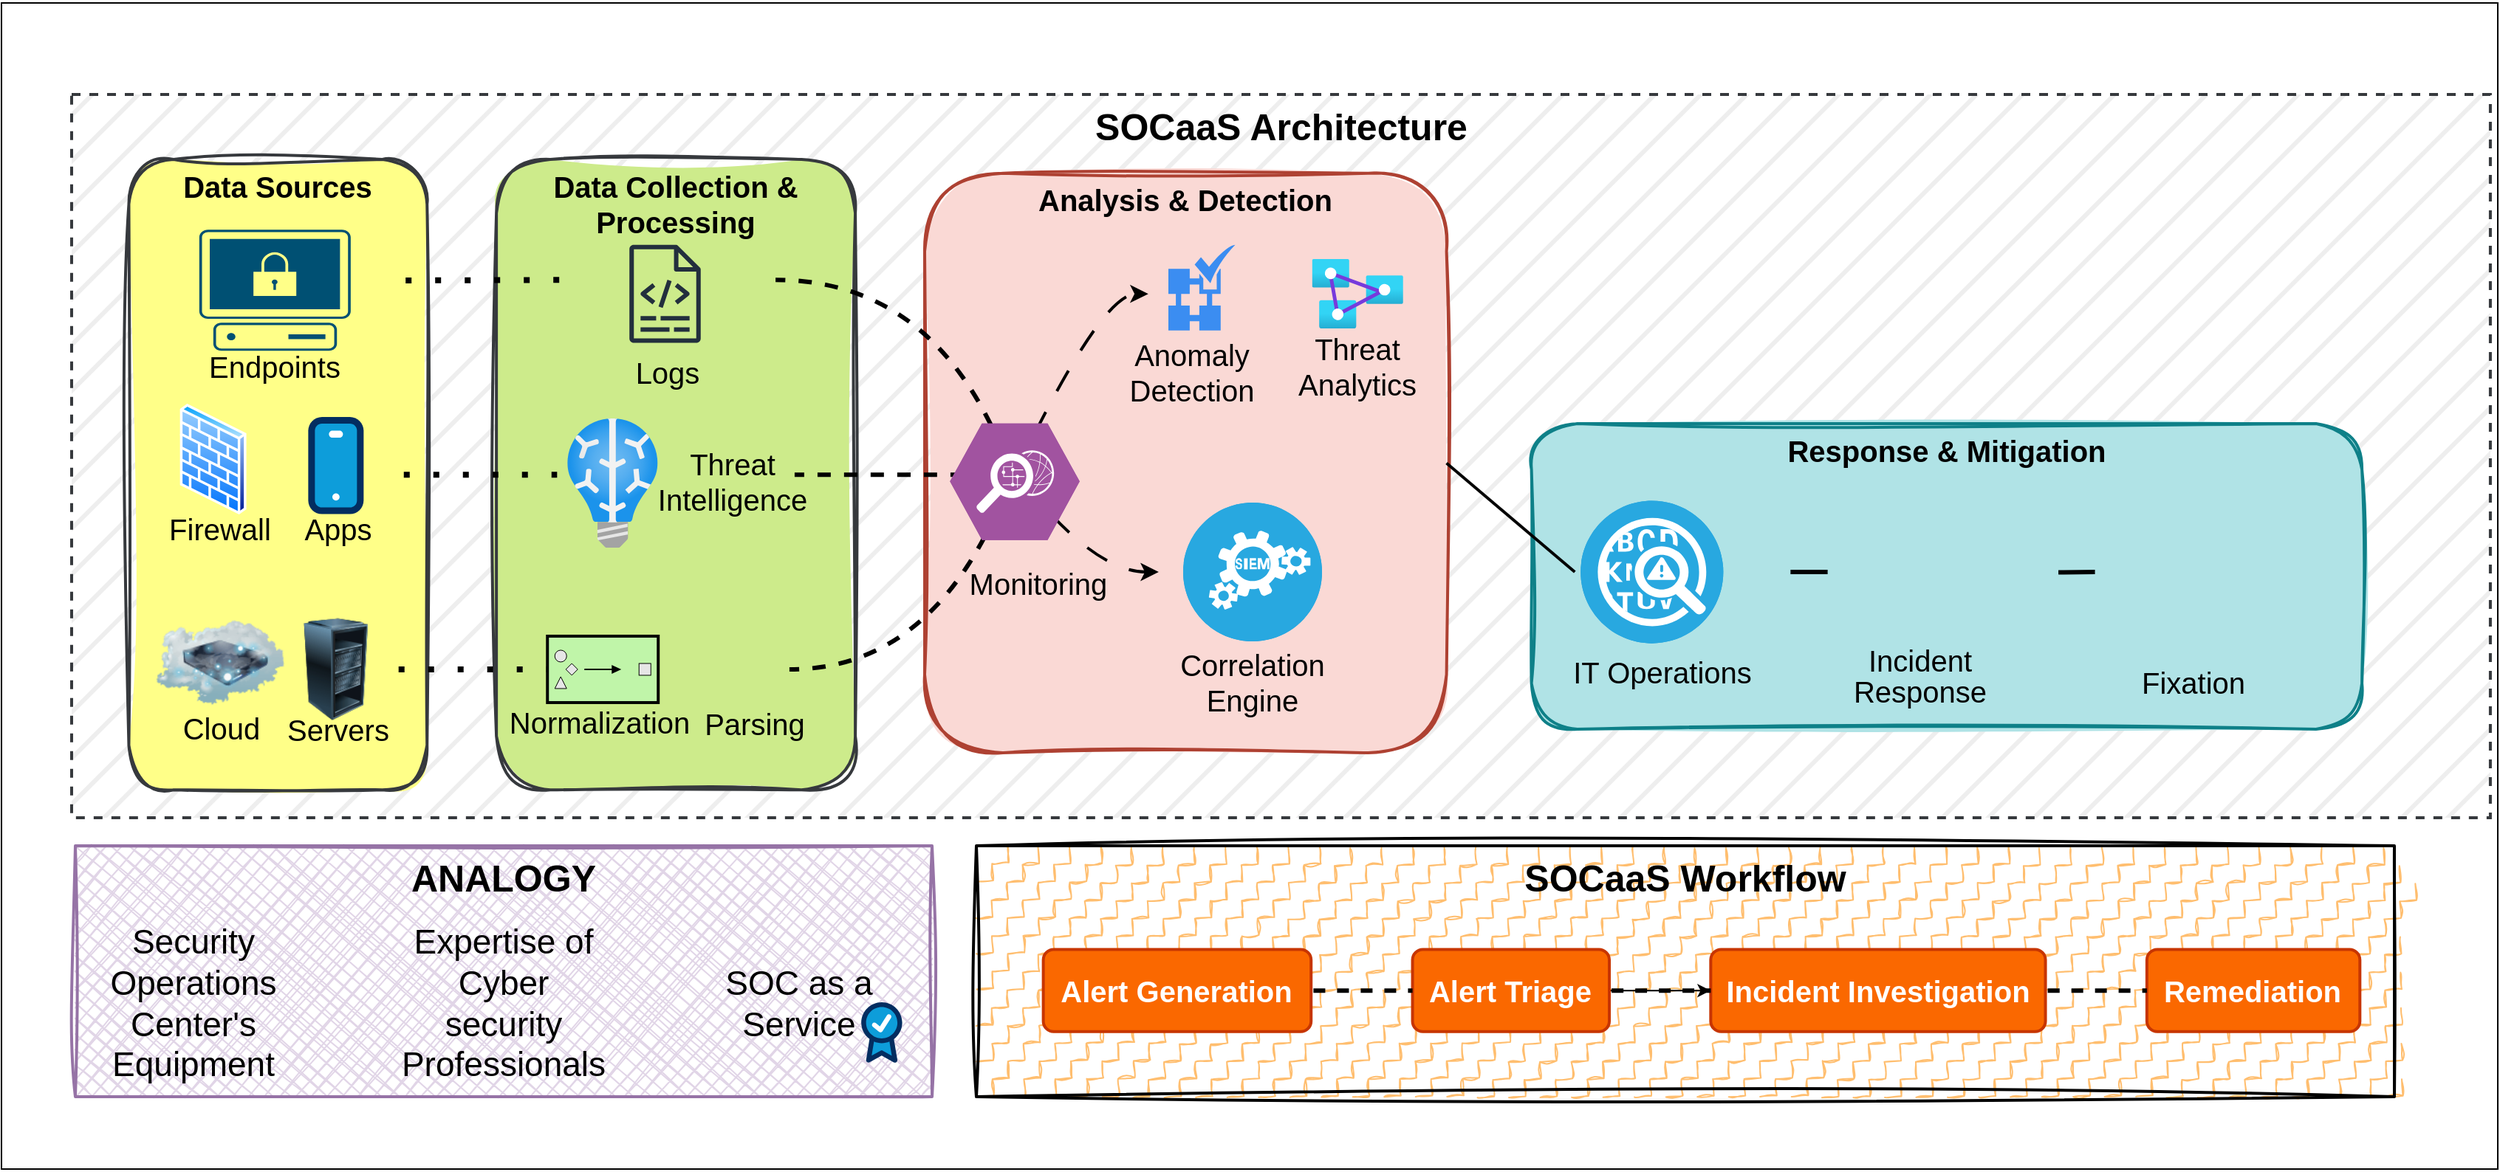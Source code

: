 <mxfile version="24.3.1" type="github">
  <diagram name="Page-1" id="cbZRXVq0jJMvsxt9PghF">
    <mxGraphModel dx="1740" dy="1759" grid="1" gridSize="10" guides="1" tooltips="1" connect="1" arrows="1" fold="1" page="1" pageScale="1" pageWidth="850" pageHeight="1100" math="0" shadow="0">
      <root>
        <mxCell id="0" />
        <mxCell id="1" parent="0" />
        <mxCell id="-EzBxJtzp6bJIT8DUPtm-1" value="" style="rounded=0;whiteSpace=wrap;html=1;fontSize=20;" vertex="1" parent="1">
          <mxGeometry width="1690" height="790" as="geometry" />
        </mxCell>
        <mxCell id="XcT4s9lWVpxsg88r7cg1-38" value="SOCaaS Architecture" style="whiteSpace=wrap;strokeWidth=2;verticalAlign=top;fontSize=25;dashed=1;fontStyle=1;fillStyle=hatch;fillColor=#eeeeee;strokeColor=#36393d;" parent="1" vertex="1">
          <mxGeometry x="47.5" y="62" width="1637.46" height="490" as="geometry" />
        </mxCell>
        <mxCell id="XcT4s9lWVpxsg88r7cg1-39" value="Logs" style="rounded=1;absoluteArcSize=1;arcSize=14;whiteSpace=wrap;strokeWidth=2;fontSize=20;" parent="XcT4s9lWVpxsg88r7cg1-38" vertex="1">
          <mxGeometry x="110.334" y="98.942" width="58.688" height="53.397" as="geometry" />
        </mxCell>
        <mxCell id="XcT4s9lWVpxsg88r7cg1-40" value="Data Sources" style="whiteSpace=wrap;strokeWidth=2;verticalAlign=top;fontSize=20;rounded=1;sketch=1;curveFitting=1;jiggle=2;shadow=0;glass=0;fontStyle=1;fillColor=#ffff88;strokeColor=#36393d;fillStyle=solid;" parent="XcT4s9lWVpxsg88r7cg1-38" vertex="1">
          <mxGeometry x="38.734" y="43.974" width="201.888" height="427.179" as="geometry" />
        </mxCell>
        <mxCell id="XcT4s9lWVpxsg88r7cg1-41" value="Log Collectors" style="rounded=1;absoluteArcSize=1;arcSize=14;whiteSpace=wrap;strokeWidth=2;fontSize=20;" parent="XcT4s9lWVpxsg88r7cg1-38" vertex="1">
          <mxGeometry x="339.219" y="98.942" width="137.331" height="53.397" as="geometry" />
        </mxCell>
        <mxCell id="XcT4s9lWVpxsg88r7cg1-43" value="Network Sensors" style="rounded=1;absoluteArcSize=1;arcSize=14;whiteSpace=wrap;strokeWidth=2;fontSize=20;" parent="XcT4s9lWVpxsg88r7cg1-38" vertex="1">
          <mxGeometry x="328.655" y="230.865" width="160.806" height="53.397" as="geometry" />
        </mxCell>
        <mxCell id="XcT4s9lWVpxsg88r7cg1-45" value="Endpoint Agents" style="rounded=1;absoluteArcSize=1;arcSize=14;whiteSpace=wrap;strokeWidth=2;fontSize=20;" parent="XcT4s9lWVpxsg88r7cg1-38" vertex="1">
          <mxGeometry x="331.002" y="362.788" width="154.937" height="53.397" as="geometry" />
        </mxCell>
        <mxCell id="XcT4s9lWVpxsg88r7cg1-46" value="SIEM" style="rounded=1;absoluteArcSize=1;arcSize=14;whiteSpace=wrap;strokeWidth=2;fontSize=20;" parent="XcT4s9lWVpxsg88r7cg1-38" vertex="1">
          <mxGeometry x="606.837" y="230.865" width="63.383" height="53.397" as="geometry" />
        </mxCell>
        <mxCell id="XcT4s9lWVpxsg88r7cg1-47" value="Threat Intelligence" style="rounded=1;absoluteArcSize=1;arcSize=14;whiteSpace=wrap;strokeWidth=2;fontSize=20;" parent="XcT4s9lWVpxsg88r7cg1-38" vertex="1">
          <mxGeometry x="728.909" y="108.365" width="172.544" height="53.397" as="geometry" />
        </mxCell>
        <mxCell id="XcT4s9lWVpxsg88r7cg1-48" value="Analytics Engine" style="rounded=1;absoluteArcSize=1;arcSize=14;whiteSpace=wrap;strokeWidth=2;fontSize=20;" parent="XcT4s9lWVpxsg88r7cg1-38" vertex="1">
          <mxGeometry x="735.952" y="296.827" width="156.111" height="53.397" as="geometry" />
        </mxCell>
        <mxCell id="XcT4s9lWVpxsg88r7cg1-49" value="Playbooks" style="rounded=1;absoluteArcSize=1;arcSize=14;whiteSpace=wrap;strokeWidth=2;fontSize=20;" parent="XcT4s9lWVpxsg88r7cg1-38" vertex="1">
          <mxGeometry x="1017.656" y="296.827" width="104.465" height="53.397" as="geometry" />
        </mxCell>
        <mxCell id="XcT4s9lWVpxsg88r7cg1-50" value="Orchestration" style="rounded=1;absoluteArcSize=1;arcSize=14;whiteSpace=wrap;strokeWidth=2;fontSize=20;" parent="XcT4s9lWVpxsg88r7cg1-38" vertex="1">
          <mxGeometry x="1180.809" y="296.827" width="130.288" height="53.397" as="geometry" />
        </mxCell>
        <mxCell id="XcT4s9lWVpxsg88r7cg1-51" value="Response Tools" style="rounded=1;absoluteArcSize=1;arcSize=14;whiteSpace=wrap;strokeWidth=2;fontSize=20;" parent="XcT4s9lWVpxsg88r7cg1-38" vertex="1">
          <mxGeometry x="1369.786" y="296.827" width="151.416" height="53.397" as="geometry" />
        </mxCell>
        <mxCell id="XcT4s9lWVpxsg88r7cg1-52" value="Data Collection &amp; Processing" style="whiteSpace=wrap;strokeWidth=2;verticalAlign=top;fontSize=20;rounded=1;sketch=1;curveFitting=1;jiggle=2;shadow=0;glass=0;fontStyle=1;fillColor=#cdeb8b;strokeColor=#36393d;fillStyle=solid;" parent="XcT4s9lWVpxsg88r7cg1-38" vertex="1">
          <mxGeometry x="287.573" y="43.974" width="242.97" height="427.179" as="geometry" />
        </mxCell>
        <mxCell id="XcT4s9lWVpxsg88r7cg1-53" value="Analysis &amp; Detection" style="whiteSpace=wrap;strokeWidth=2;verticalAlign=top;fontSize=20;rounded=1;sketch=1;curveFitting=1;jiggle=2;shadow=0;glass=0;fontStyle=1;fillColor=#fad9d5;strokeColor=#ae4132;fillStyle=solid;" parent="XcT4s9lWVpxsg88r7cg1-38" vertex="1">
          <mxGeometry x="577.493" y="53.397" width="353.304" height="392.628" as="geometry" />
        </mxCell>
        <mxCell id="XcT4s9lWVpxsg88r7cg1-54" value="Response &amp; Mitigation" style="whiteSpace=wrap;strokeWidth=2;verticalAlign=top;fontSize=20;rounded=1;sketch=1;curveFitting=1;jiggle=2;shadow=0;glass=0;fontStyle=1;fillColor=#b0e3e6;strokeColor=#0e8088;fillStyle=solid;gradientColor=none;" parent="XcT4s9lWVpxsg88r7cg1-38" vertex="1">
          <mxGeometry x="988.31" y="223" width="562.23" height="207" as="geometry" />
        </mxCell>
        <mxCell id="XcT4s9lWVpxsg88r7cg1-55" value="" style="curved=0;startArrow=none;endArrow=none;entryX=0.004;entryY=0.5;rounded=1;fontSize=20;strokeWidth=4;dashed=1;dashPattern=1 4;flowAnimation=1;" parent="XcT4s9lWVpxsg88r7cg1-38" target="XcT4s9lWVpxsg88r7cg1-41" edge="1">
          <mxGeometry relative="1" as="geometry">
            <Array as="points" />
            <mxPoint x="212.5" y="126" as="sourcePoint" />
          </mxGeometry>
        </mxCell>
        <mxCell id="XcT4s9lWVpxsg88r7cg1-56" value="" style="curved=0;startArrow=none;endArrow=none;exitX=0.998;exitY=0.5;entryX=-0.002;entryY=0.5;rounded=1;fontSize=20;strokeWidth=4;dashed=1;dashPattern=1 4;flowAnimation=1;" parent="XcT4s9lWVpxsg88r7cg1-38" target="XcT4s9lWVpxsg88r7cg1-43" edge="1">
          <mxGeometry relative="1" as="geometry">
            <Array as="points" />
            <mxPoint x="211.278" y="257.564" as="sourcePoint" />
          </mxGeometry>
        </mxCell>
        <mxCell id="XcT4s9lWVpxsg88r7cg1-57" value="" style="curved=0;startArrow=none;endArrow=none;exitX=1.001;exitY=0.5;entryX=-0.001;entryY=0.5;rounded=1;fontSize=20;strokeWidth=4;dashed=1;dashPattern=1 4;flowAnimation=1;" parent="XcT4s9lWVpxsg88r7cg1-38" target="XcT4s9lWVpxsg88r7cg1-45" edge="1">
          <mxGeometry relative="1" as="geometry">
            <Array as="points" />
            <mxPoint x="207.757" y="389.487" as="sourcePoint" />
          </mxGeometry>
        </mxCell>
        <mxCell id="XcT4s9lWVpxsg88r7cg1-58" value="" style="curved=1;startArrow=none;endArrow=none;exitX=1.006;exitY=0.5;entryX=0.297;entryY=0;rounded=0;fontSize=20;strokeWidth=3;flowAnimation=1;dashed=1;" parent="XcT4s9lWVpxsg88r7cg1-38" source="XcT4s9lWVpxsg88r7cg1-41" target="XcT4s9lWVpxsg88r7cg1-46" edge="1">
          <mxGeometry relative="1" as="geometry">
            <Array as="points">
              <mxPoint x="577.493" y="125.641" />
            </Array>
          </mxGeometry>
        </mxCell>
        <mxCell id="XcT4s9lWVpxsg88r7cg1-59" value="" style="curved=1;startArrow=none;endArrow=none;exitX=0.997;exitY=0.5;entryX=-0.009;entryY=0.5;rounded=0;fontSize=20;strokeWidth=3;flowAnimation=1;dashed=1;" parent="XcT4s9lWVpxsg88r7cg1-38" source="XcT4s9lWVpxsg88r7cg1-43" target="XcT4s9lWVpxsg88r7cg1-46" edge="1">
          <mxGeometry relative="1" as="geometry">
            <Array as="points" />
          </mxGeometry>
        </mxCell>
        <mxCell id="XcT4s9lWVpxsg88r7cg1-60" value="" style="curved=1;startArrow=none;endArrow=none;exitX=1.003;exitY=0.5;entryX=0.297;entryY=1;rounded=0;fontSize=20;strokeWidth=3;flowAnimation=1;dashed=1;" parent="XcT4s9lWVpxsg88r7cg1-38" source="XcT4s9lWVpxsg88r7cg1-45" target="XcT4s9lWVpxsg88r7cg1-46" edge="1">
          <mxGeometry relative="1" as="geometry">
            <Array as="points">
              <mxPoint x="577.493" y="389.487" />
            </Array>
          </mxGeometry>
        </mxCell>
        <mxCell id="XcT4s9lWVpxsg88r7cg1-61" value="" style="curved=1;startArrow=none;endArrow=classic;exitX=0.703;exitY=0;entryX=-0.002;entryY=0.5;rounded=0;fontSize=20;strokeWidth=2;flowAnimation=1;dashed=1;dashPattern=8 8;startFill=0;endFill=1;" parent="XcT4s9lWVpxsg88r7cg1-38" source="XcT4s9lWVpxsg88r7cg1-46" target="XcT4s9lWVpxsg88r7cg1-47" edge="1">
          <mxGeometry relative="1" as="geometry">
            <Array as="points">
              <mxPoint x="699.565" y="135.064" />
            </Array>
          </mxGeometry>
        </mxCell>
        <mxCell id="XcT4s9lWVpxsg88r7cg1-62" value="" style="curved=1;startArrow=none;endArrow=classic;exitX=0.883;exitY=1;entryX=0.003;entryY=0.5;rounded=0;fontSize=20;strokeWidth=2;flowAnimation=1;dashed=1;dashPattern=8 8;startFill=0;endFill=1;" parent="XcT4s9lWVpxsg88r7cg1-38" source="XcT4s9lWVpxsg88r7cg1-46" target="XcT4s9lWVpxsg88r7cg1-48" edge="1">
          <mxGeometry relative="1" as="geometry">
            <Array as="points">
              <mxPoint x="699.565" y="323.526" />
            </Array>
          </mxGeometry>
        </mxCell>
        <mxCell id="XcT4s9lWVpxsg88r7cg1-63" value="" style="curved=1;startArrow=none;endArrow=none;exitX=1;exitY=0.5;entryX=0.003;entryY=0.5;rounded=0;fontSize=20;strokeWidth=2;exitDx=0;exitDy=0;" parent="XcT4s9lWVpxsg88r7cg1-38" source="XcT4s9lWVpxsg88r7cg1-53" target="XcT4s9lWVpxsg88r7cg1-49" edge="1">
          <mxGeometry relative="1" as="geometry">
            <Array as="points" />
          </mxGeometry>
        </mxCell>
        <mxCell id="XcT4s9lWVpxsg88r7cg1-64" value="" style="curved=1;startArrow=none;endArrow=none;exitX=1.001;exitY=0.5;entryX=0.001;entryY=0.5;rounded=0;fontSize=20;strokeWidth=3;flowAnimation=1;dashed=1;dashPattern=12 12;" parent="XcT4s9lWVpxsg88r7cg1-38" edge="1">
          <mxGeometry relative="1" as="geometry">
            <Array as="points" />
            <mxPoint x="1130.121" y="323.526" as="sourcePoint" />
            <mxPoint x="1188.809" y="323.526" as="targetPoint" />
          </mxGeometry>
        </mxCell>
        <mxCell id="XcT4s9lWVpxsg88r7cg1-65" value="" style="curved=1;startArrow=none;endArrow=none;entryX=0.001;entryY=0.5;rounded=0;fontSize=20;strokeWidth=3;flowAnimation=1;dashed=1;dashPattern=12 12;" parent="XcT4s9lWVpxsg88r7cg1-38" target="XcT4s9lWVpxsg88r7cg1-51" edge="1">
          <mxGeometry relative="1" as="geometry">
            <Array as="points" />
            <mxPoint x="1311.5" y="324" as="sourcePoint" />
          </mxGeometry>
        </mxCell>
        <mxCell id="-EzBxJtzp6bJIT8DUPtm-21" value="" style="shape=image;verticalLabelPosition=bottom;labelBackgroundColor=default;verticalAlign=top;aspect=fixed;imageAspect=0;image=https://www.cybervie.com/wp-content/uploads/2018/08/gif-cyberlogo.gif;" vertex="1" parent="XcT4s9lWVpxsg88r7cg1-38">
          <mxGeometry x="-47.5" y="-63.03" width="197.68" height="71" as="geometry" />
        </mxCell>
        <mxCell id="-EzBxJtzp6bJIT8DUPtm-22" value="" style="shape=image;verticalLabelPosition=bottom;labelBackgroundColor=default;verticalAlign=top;aspect=fixed;imageAspect=0;image=https://static.vecteezy.com/system/resources/thumbnails/002/855/165/small/minimalist-social-media-icons-like-comment-share-and-save-icons-social-media-flat-icon-vector.jpg;clipPath=inset(17.71% 9.67% 21.88% 9%);" vertex="1" parent="XcT4s9lWVpxsg88r7cg1-38">
          <mxGeometry x="1448" y="-53" width="187.46" height="44.56" as="geometry" />
        </mxCell>
        <mxCell id="-EzBxJtzp6bJIT8DUPtm-27" value="" style="sketch=0;outlineConnect=0;fontColor=#232F3E;gradientColor=none;fillColor=#232F3D;strokeColor=none;dashed=0;verticalLabelPosition=bottom;verticalAlign=top;align=center;html=1;fontSize=12;fontStyle=0;aspect=fixed;pointerEvents=1;shape=mxgraph.aws4.logs;" vertex="1" parent="XcT4s9lWVpxsg88r7cg1-38">
          <mxGeometry x="377.5" y="101.88" width="48.5" height="66.37" as="geometry" />
        </mxCell>
        <mxCell id="-EzBxJtzp6bJIT8DUPtm-28" value="" style="points=[[0.02,0.015,0],[0.5,0,0],[0.98,0.015,0],[1,0.38,0],[0.895,0.98,0],[0.5,1,0],[0.105,0.98,0],[0,0.38,0]];verticalLabelPosition=bottom;sketch=0;html=1;verticalAlign=top;aspect=fixed;align=center;pointerEvents=1;shape=mxgraph.cisco19.secure_endpoint_pc;fillColor=#005073;strokeColor=none;" vertex="1" parent="XcT4s9lWVpxsg88r7cg1-38">
          <mxGeometry x="86.43" y="91.64" width="102.5" height="82" as="geometry" />
        </mxCell>
        <mxCell id="-EzBxJtzp6bJIT8DUPtm-29" value="Endpoints" style="text;html=1;align=center;verticalAlign=middle;whiteSpace=wrap;rounded=0;fontSize=20;" vertex="1" parent="XcT4s9lWVpxsg88r7cg1-38">
          <mxGeometry x="77.68" y="173.64" width="120" height="20" as="geometry" />
        </mxCell>
        <mxCell id="-EzBxJtzp6bJIT8DUPtm-31" value="" style="verticalLabelPosition=bottom;aspect=fixed;html=1;shape=mxgraph.salesforce.apps;" vertex="1" parent="XcT4s9lWVpxsg88r7cg1-38">
          <mxGeometry x="160.18" y="218.47" width="37.5" height="65.79" as="geometry" />
        </mxCell>
        <mxCell id="-EzBxJtzp6bJIT8DUPtm-32" value="Apps" style="text;html=1;align=center;verticalAlign=middle;whiteSpace=wrap;rounded=0;fontSize=20;" vertex="1" parent="XcT4s9lWVpxsg88r7cg1-38">
          <mxGeometry x="120.62" y="284.26" width="120" height="20" as="geometry" />
        </mxCell>
        <mxCell id="-EzBxJtzp6bJIT8DUPtm-33" value="" style="image;aspect=fixed;perimeter=ellipsePerimeter;html=1;align=center;shadow=0;dashed=0;spacingTop=3;image=img/lib/active_directory/firewall.svg;" vertex="1" parent="XcT4s9lWVpxsg88r7cg1-38">
          <mxGeometry x="72.87" y="209.5" width="45.75" height="75" as="geometry" />
        </mxCell>
        <mxCell id="-EzBxJtzp6bJIT8DUPtm-34" value="Firewall" style="text;html=1;align=center;verticalAlign=middle;whiteSpace=wrap;rounded=0;fontSize=20;" vertex="1" parent="XcT4s9lWVpxsg88r7cg1-38">
          <mxGeometry x="40.74" y="284.26" width="120" height="20" as="geometry" />
        </mxCell>
        <mxCell id="-EzBxJtzp6bJIT8DUPtm-36" value="" style="image;html=1;image=img/lib/clip_art/computers/Server_Rack_Partial_128x128.png" vertex="1" parent="XcT4s9lWVpxsg88r7cg1-38">
          <mxGeometry x="143.39" y="354.74" width="71.07" height="69.49" as="geometry" />
        </mxCell>
        <mxCell id="-EzBxJtzp6bJIT8DUPtm-39" value="" style="image;html=1;image=img/lib/clip_art/networking/Cloud_Storage_128x128.png" vertex="1" parent="XcT4s9lWVpxsg88r7cg1-38">
          <mxGeometry x="57.36" y="340.5" width="86.76" height="88.99" as="geometry" />
        </mxCell>
        <mxCell id="-EzBxJtzp6bJIT8DUPtm-40" value="Cloud" style="text;html=1;align=center;verticalAlign=middle;whiteSpace=wrap;rounded=0;fontSize=20;" vertex="1" parent="XcT4s9lWVpxsg88r7cg1-38">
          <mxGeometry x="41.18" y="419.19" width="120" height="20" as="geometry" />
        </mxCell>
        <mxCell id="-EzBxJtzp6bJIT8DUPtm-41" value="Servers" style="text;html=1;align=center;verticalAlign=middle;whiteSpace=wrap;rounded=0;fontSize=20;" vertex="1" parent="XcT4s9lWVpxsg88r7cg1-38">
          <mxGeometry x="120.62" y="420.19" width="120" height="20" as="geometry" />
        </mxCell>
        <mxCell id="-EzBxJtzp6bJIT8DUPtm-42" value="" style="shape=image;html=1;verticalAlign=top;verticalLabelPosition=bottom;labelBackgroundColor=#ffffff;imageAspect=0;aspect=fixed;image=https://cdn1.iconfinder.com/data/icons/seo-and-web-development-6/32/development_mobile_optimization_seo_iOS_response_time_stopwatch-128.png" vertex="1" parent="XcT4s9lWVpxsg88r7cg1-38">
          <mxGeometry x="1202.5" y="273.42" width="100.22" height="100.22" as="geometry" />
        </mxCell>
        <mxCell id="-EzBxJtzp6bJIT8DUPtm-43" value="" style="shape=image;html=1;verticalAlign=top;verticalLabelPosition=bottom;labelBackgroundColor=#ffffff;imageAspect=0;aspect=fixed;image=https://cdn0.iconfinder.com/data/icons/coronavirus-disease-metaphoricon/128/virus-protection-shield-prevention-128.png" vertex="1" parent="XcT4s9lWVpxsg88r7cg1-38">
          <mxGeometry x="1372.5" y="259.53" width="128" height="128" as="geometry" />
        </mxCell>
        <mxCell id="-EzBxJtzp6bJIT8DUPtm-44" value="" style="fillColor=#28A8E0;verticalLabelPosition=bottom;sketch=0;html=1;strokeColor=#ffffff;verticalAlign=top;align=center;points=[[0.145,0.145,0],[0.5,0,0],[0.855,0.145,0],[1,0.5,0],[0.855,0.855,0],[0.5,1,0],[0.145,0.855,0],[0,0.5,0]];pointerEvents=1;shape=mxgraph.cisco_safe.compositeIcon;bgIcon=ellipse;resIcon=mxgraph.cisco_safe.capability.anomaly_detection;" vertex="1" parent="XcT4s9lWVpxsg88r7cg1-38">
          <mxGeometry x="1021.6" y="275.24" width="96.58" height="96.58" as="geometry" />
        </mxCell>
        <mxCell id="-EzBxJtzp6bJIT8DUPtm-88" value="IT Operations" style="text;html=1;align=center;verticalAlign=middle;whiteSpace=wrap;rounded=0;fontSize=20;" vertex="1" parent="XcT4s9lWVpxsg88r7cg1-38">
          <mxGeometry x="1014.89" y="380.53" width="125.11" height="20" as="geometry" />
        </mxCell>
        <mxCell id="-EzBxJtzp6bJIT8DUPtm-89" value="&lt;p style=&quot;line-height: 50%;&quot;&gt;&lt;/p&gt;&lt;div&gt;Incident&lt;/div&gt;&lt;div style=&quot;line-height: 90%;&quot;&gt;Response&lt;br&gt;&lt;/div&gt;&lt;p&gt;&lt;/p&gt;" style="text;html=1;align=center;verticalAlign=middle;whiteSpace=wrap;rounded=0;fontSize=20;" vertex="1" parent="XcT4s9lWVpxsg88r7cg1-38">
          <mxGeometry x="1191.1" y="382.48" width="120" height="20" as="geometry" />
        </mxCell>
        <mxCell id="-EzBxJtzp6bJIT8DUPtm-90" value="Fixation" style="text;html=1;align=center;verticalAlign=middle;whiteSpace=wrap;rounded=0;fontSize=20;" vertex="1" parent="XcT4s9lWVpxsg88r7cg1-38">
          <mxGeometry x="1376.5" y="387.53" width="120" height="20" as="geometry" />
        </mxCell>
        <mxCell id="-EzBxJtzp6bJIT8DUPtm-91" value="&lt;div&gt;Logs&lt;/div&gt;" style="text;html=1;align=center;verticalAlign=middle;whiteSpace=wrap;rounded=0;fontSize=20;" vertex="1" parent="XcT4s9lWVpxsg88r7cg1-38">
          <mxGeometry x="343" y="178" width="120" height="20" as="geometry" />
        </mxCell>
        <mxCell id="-EzBxJtzp6bJIT8DUPtm-92" value="" style="image;aspect=fixed;html=1;points=[];align=center;fontSize=12;image=img/lib/azure2/ai_machine_learning/Batch_AI.svg;" vertex="1" parent="XcT4s9lWVpxsg88r7cg1-38">
          <mxGeometry x="335.22" y="219.47" width="61.9" height="87.7" as="geometry" />
        </mxCell>
        <mxCell id="-EzBxJtzp6bJIT8DUPtm-93" value="Threat Intelligence" style="text;html=1;align=center;verticalAlign=middle;whiteSpace=wrap;rounded=0;fontSize=20;" vertex="1" parent="XcT4s9lWVpxsg88r7cg1-38">
          <mxGeometry x="387.5" y="252.32" width="120" height="20" as="geometry" />
        </mxCell>
        <mxCell id="-EzBxJtzp6bJIT8DUPtm-94" value="" style="html=1;strokeWidth=2;outlineConnect=0;dashed=0;align=center;fontSize=8;fillColor=#c0f5a9;verticalLabelPosition=bottom;verticalAlign=top;shape=mxgraph.eip.normalizer;" vertex="1" parent="XcT4s9lWVpxsg88r7cg1-38">
          <mxGeometry x="322.12" y="366.98" width="75" height="45" as="geometry" />
        </mxCell>
        <mxCell id="-EzBxJtzp6bJIT8DUPtm-95" value="" style="shape=image;verticalLabelPosition=bottom;labelBackgroundColor=default;verticalAlign=top;aspect=fixed;imageAspect=0;image=https://cdn-icons-png.flaticon.com/512/1998/1998693.png;" vertex="1" parent="XcT4s9lWVpxsg88r7cg1-38">
          <mxGeometry x="425.41" y="347.22" width="71.53" height="71.53" as="geometry" />
        </mxCell>
        <mxCell id="-EzBxJtzp6bJIT8DUPtm-96" value="Normalization" style="text;html=1;align=center;verticalAlign=middle;whiteSpace=wrap;rounded=0;fontSize=20;" vertex="1" parent="XcT4s9lWVpxsg88r7cg1-38">
          <mxGeometry x="297.41" y="415.19" width="120" height="20" as="geometry" />
        </mxCell>
        <mxCell id="-EzBxJtzp6bJIT8DUPtm-97" value="Parsing" style="text;html=1;align=center;verticalAlign=middle;whiteSpace=wrap;rounded=0;fontSize=20;" vertex="1" parent="XcT4s9lWVpxsg88r7cg1-38">
          <mxGeometry x="402.5" y="415.75" width="120" height="20" as="geometry" />
        </mxCell>
        <mxCell id="-EzBxJtzp6bJIT8DUPtm-100" value="" style="verticalLabelPosition=bottom;sketch=0;html=1;fillColor=#A153A0;strokeColor=#ffffff;verticalAlign=top;align=center;points=[[0,0.5,0],[0.125,0.25,0],[0.25,0,0],[0.5,0,0],[0.75,0,0],[0.875,0.25,0],[1,0.5,0],[0.875,0.75,0],[0.75,1,0],[0.5,1,0],[0.125,0.75,0]];pointerEvents=1;shape=mxgraph.cisco_safe.compositeIcon;bgIcon=mxgraph.cisco_safe.design.blank_device;resIcon=mxgraph.cisco_safe.design.monitoring;" vertex="1" parent="XcT4s9lWVpxsg88r7cg1-38">
          <mxGeometry x="594.64" y="222.82" width="87.78" height="79" as="geometry" />
        </mxCell>
        <mxCell id="-EzBxJtzp6bJIT8DUPtm-208" value="Monitoring" style="text;html=1;align=center;verticalAlign=middle;whiteSpace=wrap;rounded=0;fontSize=20;" vertex="1" parent="XcT4s9lWVpxsg88r7cg1-38">
          <mxGeometry x="594.64" y="320.5" width="120" height="20" as="geometry" />
        </mxCell>
        <mxCell id="-EzBxJtzp6bJIT8DUPtm-209" value="" style="sketch=0;html=1;aspect=fixed;strokeColor=none;shadow=0;fillColor=#3B8DF1;verticalAlign=top;labelPosition=center;verticalLabelPosition=bottom;shape=mxgraph.gcp2.anomaly_detection" vertex="1" parent="XcT4s9lWVpxsg88r7cg1-38">
          <mxGeometry x="742.5" y="101.88" width="45.24" height="58" as="geometry" />
        </mxCell>
        <mxCell id="-EzBxJtzp6bJIT8DUPtm-210" value="" style="image;aspect=fixed;html=1;points=[];align=center;fontSize=12;image=img/lib/azure2/analytics/Analysis_Services.svg;" vertex="1" parent="XcT4s9lWVpxsg88r7cg1-38">
          <mxGeometry x="839.76" y="111.56" width="61.69" height="47" as="geometry" />
        </mxCell>
        <mxCell id="-EzBxJtzp6bJIT8DUPtm-267" value="&lt;div&gt;Anomaly&lt;/div&gt;&lt;div&gt;Detection&lt;br&gt;&lt;/div&gt;" style="text;html=1;align=center;verticalAlign=middle;whiteSpace=wrap;rounded=0;fontSize=20;" vertex="1" parent="XcT4s9lWVpxsg88r7cg1-38">
          <mxGeometry x="698.5" y="178" width="120" height="20" as="geometry" />
        </mxCell>
        <mxCell id="-EzBxJtzp6bJIT8DUPtm-268" value="&lt;div&gt;Threat&lt;/div&gt;&lt;div&gt;Analytics&lt;br&gt;&lt;/div&gt;" style="text;html=1;align=center;verticalAlign=middle;whiteSpace=wrap;rounded=0;fontSize=20;" vertex="1" parent="XcT4s9lWVpxsg88r7cg1-38">
          <mxGeometry x="810.8" y="173.64" width="120" height="20" as="geometry" />
        </mxCell>
        <mxCell id="-EzBxJtzp6bJIT8DUPtm-278" value="" style="fillColor=#28A8E0;verticalLabelPosition=bottom;sketch=0;html=1;strokeColor=#ffffff;verticalAlign=top;align=center;points=[[0.145,0.145,0],[0.5,0,0],[0.855,0.145,0],[1,0.5,0],[0.855,0.855,0],[0.5,1,0],[0.145,0.855,0],[0,0.5,0]];pointerEvents=1;shape=mxgraph.cisco_safe.compositeIcon;bgIcon=ellipse;resIcon=mxgraph.cisco_safe.capability.analysis_correlation;" vertex="1" parent="XcT4s9lWVpxsg88r7cg1-38">
          <mxGeometry x="752.5" y="276.53" width="94" height="94" as="geometry" />
        </mxCell>
        <mxCell id="-EzBxJtzp6bJIT8DUPtm-279" value="Correlation&lt;br&gt;Engine" style="text;html=1;align=center;verticalAlign=middle;whiteSpace=wrap;rounded=0;fontSize=20;" vertex="1" parent="XcT4s9lWVpxsg88r7cg1-38">
          <mxGeometry x="739.5" y="387.53" width="120" height="20" as="geometry" />
        </mxCell>
        <mxCell id="XcT4s9lWVpxsg88r7cg1-66" value="SOCaaS Workflow" style="whiteSpace=wrap;strokeWidth=2;verticalAlign=top;fontSize=25;fontStyle=1;fillStyle=zigzag-line;fillColor=#ffbe6f;shadow=0;sketch=1;curveFitting=1;jiggle=2;" parent="1" vertex="1">
          <mxGeometry x="660" y="571" width="960" height="170" as="geometry" />
        </mxCell>
        <mxCell id="XcT4s9lWVpxsg88r7cg1-67" value="Alert Generation" style="rounded=1;absoluteArcSize=1;arcSize=14;whiteSpace=wrap;strokeWidth=2;fontSize=20;fontStyle=1;fillColor=#fa6800;fontColor=#ffffff;strokeColor=#C73500;labelBorderColor=none;" parent="XcT4s9lWVpxsg88r7cg1-66" vertex="1">
          <mxGeometry x="45.322" y="70.288" width="181.288" height="55.577" as="geometry" />
        </mxCell>
        <mxCell id="-EzBxJtzp6bJIT8DUPtm-19" value="" style="edgeStyle=orthogonalEdgeStyle;rounded=0;orthogonalLoop=1;jettySize=auto;html=1;" edge="1" parent="XcT4s9lWVpxsg88r7cg1-66" source="XcT4s9lWVpxsg88r7cg1-68" target="XcT4s9lWVpxsg88r7cg1-69">
          <mxGeometry relative="1" as="geometry" />
        </mxCell>
        <mxCell id="XcT4s9lWVpxsg88r7cg1-68" value="Alert Triage" style="rounded=1;absoluteArcSize=1;arcSize=14;whiteSpace=wrap;strokeWidth=2;fontSize=20;fontStyle=1;fillColor=#fa6800;fontColor=#ffffff;strokeColor=#C73500;labelBorderColor=none;" parent="XcT4s9lWVpxsg88r7cg1-66" vertex="1">
          <mxGeometry x="295.279" y="70.288" width="133.219" height="55.577" as="geometry" />
        </mxCell>
        <mxCell id="XcT4s9lWVpxsg88r7cg1-69" value="Incident Investigation" style="rounded=1;absoluteArcSize=1;arcSize=14;whiteSpace=wrap;strokeWidth=2;fontSize=20;fontStyle=1;fillColor=#fa6800;fontColor=#ffffff;strokeColor=#C73500;labelBorderColor=none;" parent="XcT4s9lWVpxsg88r7cg1-66" vertex="1">
          <mxGeometry x="497.167" y="70.288" width="226.609" height="55.577" as="geometry" />
        </mxCell>
        <mxCell id="XcT4s9lWVpxsg88r7cg1-70" value="Remediation" style="rounded=1;absoluteArcSize=1;arcSize=14;whiteSpace=wrap;strokeWidth=2;fontSize=20;fontStyle=1;fillColor=#fa6800;fontColor=#ffffff;strokeColor=#C73500;labelBorderColor=none;" parent="XcT4s9lWVpxsg88r7cg1-66" vertex="1">
          <mxGeometry x="792.446" y="70.288" width="144.206" height="55.577" as="geometry" />
        </mxCell>
        <mxCell id="XcT4s9lWVpxsg88r7cg1-71" value="" style="startArrow=none;endArrow=none;exitX=0.996;exitY=0.5;rounded=0;fontSize=20;entryX=0;entryY=0.5;entryDx=0;entryDy=0;flowAnimation=1;strokeWidth=3;" parent="XcT4s9lWVpxsg88r7cg1-66" source="XcT4s9lWVpxsg88r7cg1-67" target="XcT4s9lWVpxsg88r7cg1-68" edge="1">
          <mxGeometry relative="1" as="geometry">
            <mxPoint x="270" y="98" as="targetPoint" />
          </mxGeometry>
        </mxCell>
        <mxCell id="XcT4s9lWVpxsg88r7cg1-72" value="" style="curved=1;startArrow=none;endArrow=none;exitX=0.996;exitY=0.5;entryX=-0.002;entryY=0.5;rounded=0;fontSize=20;strokeWidth=3;flowAnimation=1;" parent="XcT4s9lWVpxsg88r7cg1-66" source="XcT4s9lWVpxsg88r7cg1-68" target="XcT4s9lWVpxsg88r7cg1-69" edge="1">
          <mxGeometry relative="1" as="geometry">
            <Array as="points" />
          </mxGeometry>
        </mxCell>
        <mxCell id="XcT4s9lWVpxsg88r7cg1-73" value="" style="curved=1;startArrow=none;endArrow=none;exitX=1;exitY=0.5;entryX=0;entryY=0.5;rounded=0;fontSize=20;strokeWidth=3;flowAnimation=1;" parent="XcT4s9lWVpxsg88r7cg1-66" source="XcT4s9lWVpxsg88r7cg1-69" target="XcT4s9lWVpxsg88r7cg1-70" edge="1">
          <mxGeometry relative="1" as="geometry">
            <Array as="points" />
          </mxGeometry>
        </mxCell>
        <mxCell id="-EzBxJtzp6bJIT8DUPtm-4" value="ANALOGY" style="whiteSpace=wrap;strokeWidth=2;verticalAlign=top;fontSize=25;fontStyle=1;sketch=1;curveFitting=1;jiggle=2;fillColor=#e1d5e7;strokeColor=#9673a6;fillStyle=cross-hatch;" vertex="1" parent="1">
          <mxGeometry x="50" y="571" width="580" height="170" as="geometry" />
        </mxCell>
        <mxCell id="-EzBxJtzp6bJIT8DUPtm-14" value="&lt;div style=&quot;font-size: 23px;&quot; align=&quot;center&quot;&gt;&lt;font style=&quot;font-size: 23px;&quot;&gt;Security Operations Center&#39;s Equipment&lt;br&gt;&lt;/font&gt;&lt;/div&gt;" style="text;html=1;align=center;verticalAlign=middle;whiteSpace=wrap;rounded=0;fontSize=20;" vertex="1" parent="1">
          <mxGeometry x="70" y="623" width="120" height="110" as="geometry" />
        </mxCell>
        <mxCell id="-EzBxJtzp6bJIT8DUPtm-15" value="&lt;div style=&quot;font-size: 23px;&quot; align=&quot;center&quot;&gt;Expertise of Cyber security Professionals&lt;font style=&quot;font-size: 23px;&quot;&gt;&lt;br&gt;&lt;/font&gt;&lt;/div&gt;" style="text;html=1;align=center;verticalAlign=middle;whiteSpace=wrap;rounded=0;fontSize=20;" vertex="1" parent="1">
          <mxGeometry x="280" y="623" width="120" height="110" as="geometry" />
        </mxCell>
        <mxCell id="-EzBxJtzp6bJIT8DUPtm-16" value="&lt;div style=&quot;font-size: 23px;&quot; align=&quot;center&quot;&gt;SOC as a Service&lt;font style=&quot;font-size: 23px;&quot;&gt;&lt;br&gt;&lt;/font&gt;&lt;/div&gt;" style="text;html=1;align=center;verticalAlign=middle;whiteSpace=wrap;rounded=0;fontSize=20;" vertex="1" parent="1">
          <mxGeometry x="480" y="623" width="120" height="110" as="geometry" />
        </mxCell>
        <mxCell id="-EzBxJtzp6bJIT8DUPtm-17" value="" style="shape=image;html=1;verticalAlign=top;verticalLabelPosition=bottom;labelBackgroundColor=#ffffff;imageAspect=0;aspect=fixed;image=https://cdn0.iconfinder.com/data/icons/bold-purple-free-samples/32/Add_Circle_Plus_Download-128.png" vertex="1" parent="1">
          <mxGeometry x="210" y="655" width="49.5" height="49.5" as="geometry" />
        </mxCell>
        <mxCell id="-EzBxJtzp6bJIT8DUPtm-18" value="" style="shape=image;html=1;verticalAlign=top;verticalLabelPosition=bottom;labelBackgroundColor=#ffffff;imageAspect=0;aspect=fixed;image=https://cdn1.iconfinder.com/data/icons/unicons-line-vol-3/24/equal-circle-128.png" vertex="1" parent="1">
          <mxGeometry x="425" y="651" width="53.5" height="53.5" as="geometry" />
        </mxCell>
        <mxCell id="-EzBxJtzp6bJIT8DUPtm-20" value="" style="verticalLabelPosition=bottom;aspect=fixed;html=1;shape=mxgraph.salesforce.success;" vertex="1" parent="1">
          <mxGeometry x="582" y="677" width="27.88" height="41" as="geometry" />
        </mxCell>
      </root>
    </mxGraphModel>
  </diagram>
</mxfile>
